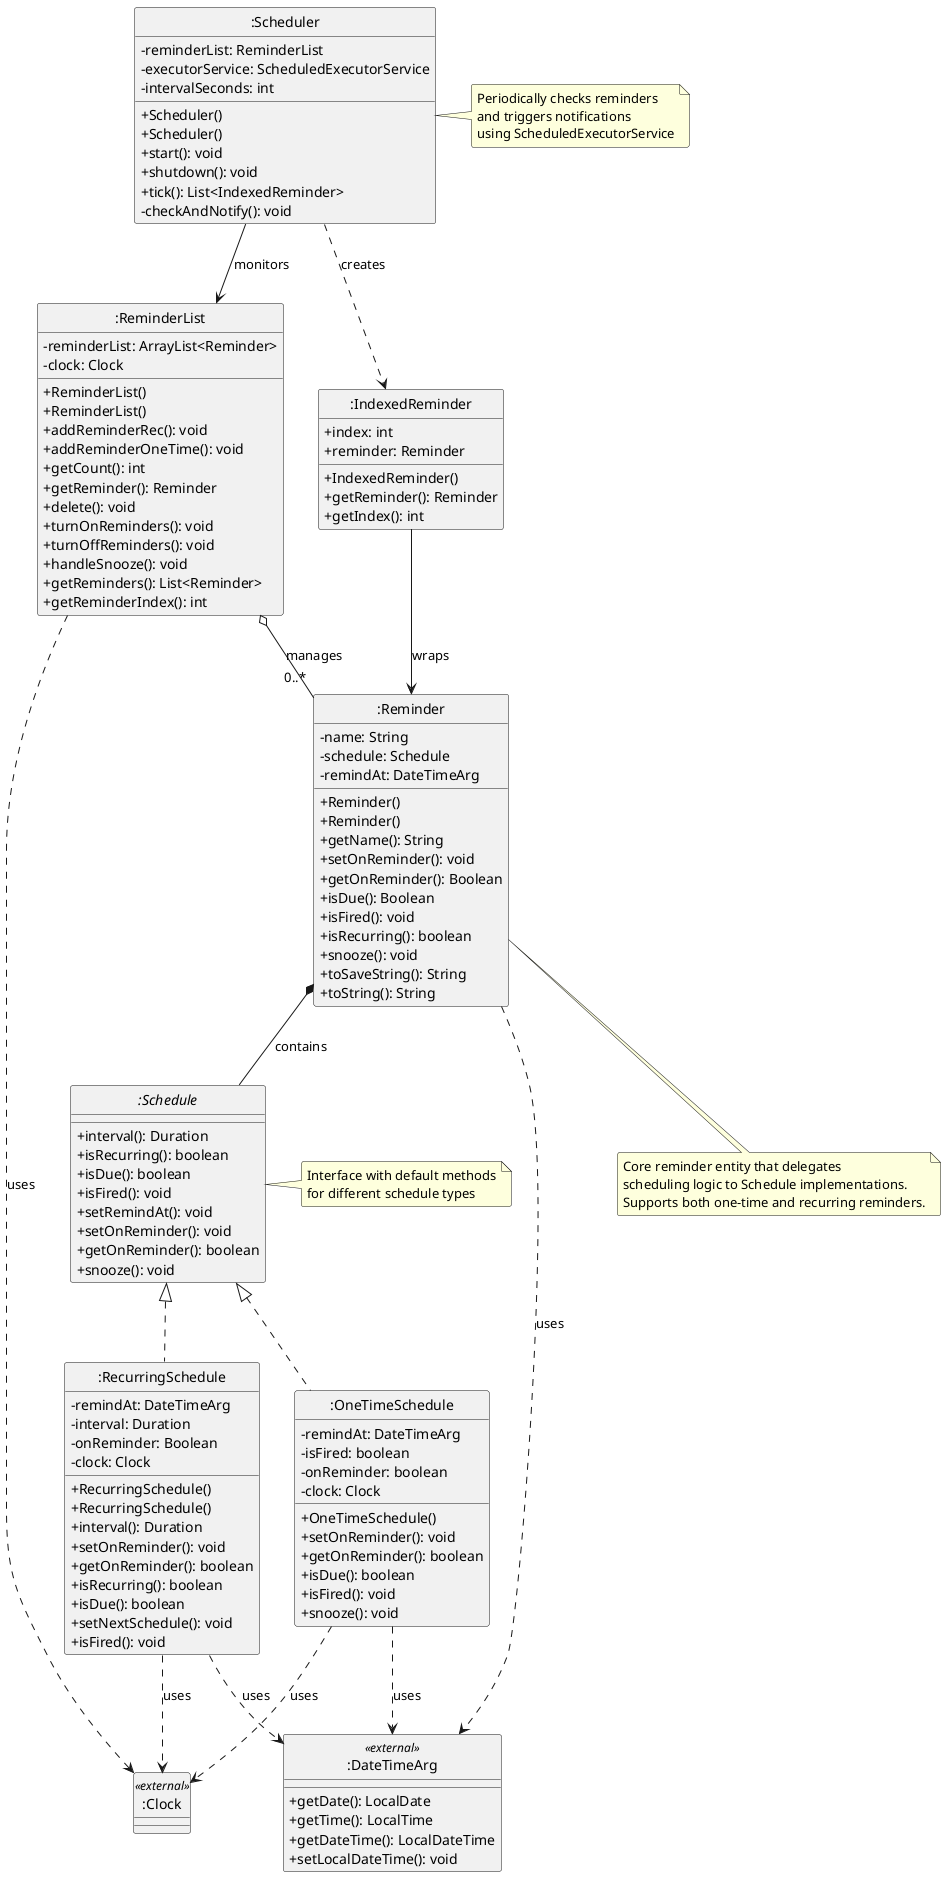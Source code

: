 @startuml ClassDiagram
' Full detailed class diagram
skinparam classAttributeIconSize 0
skinparam roundcorner 5
hide circle

' Interface
interface ":Schedule" {
  + interval(): Duration
  + isRecurring(): boolean
  + isDue(): boolean
  + isFired(): void
  + setRemindAt(): void
  + setOnReminder(): void
  + getOnReminder(): boolean
  + snooze(): void
}

' Schedule Implementations
class ":OneTimeSchedule" {
  - remindAt: DateTimeArg
  - isFired: boolean
  - onReminder: boolean
  - clock: Clock
  + OneTimeSchedule()
  + setOnReminder(): void
  + getOnReminder(): boolean
  + isDue(): boolean
  + isFired(): void
  + snooze(): void
}

class ":RecurringSchedule" {
  - remindAt: DateTimeArg
  - interval: Duration
  - onReminder: Boolean
  - clock: Clock
  + RecurringSchedule()
  + RecurringSchedule()
  + interval(): Duration
  + setOnReminder(): void
  + getOnReminder(): boolean
  + isRecurring(): boolean
  + isDue(): boolean
  + setNextSchedule(): void
  + isFired(): void
}

' Core Classes
class ":Reminder" {
  - name: String
  - schedule: Schedule
  - remindAt: DateTimeArg
  + Reminder()
  + Reminder()
  + getName(): String
  + setOnReminder(): void
  + getOnReminder(): Boolean
  + isDue(): Boolean
  + isFired(): void
  + isRecurring(): boolean
  + snooze(): void
  + toSaveString(): String
  + toString(): String
}

class ":ReminderList" {
  - reminderList: ArrayList<Reminder>
  - clock: Clock
  + ReminderList()
  + ReminderList()
  + addReminderRec(): void
  + addReminderOneTime(): void
  + getCount(): int
  + getReminder(): Reminder
  + delete(): void
  + turnOnReminders(): void
  + turnOffReminders(): void
  + handleSnooze(): void
  + getReminders(): List<Reminder>
  + getReminderIndex(): int
}

class ":Scheduler" {
  - reminderList: ReminderList
  - executorService: ScheduledExecutorService
  - intervalSeconds: int
  + Scheduler()
  + Scheduler()
  + start(): void
  + shutdown(): void
  + tick(): List<IndexedReminder>
  - checkAndNotify(): void
}

class ":IndexedReminder" {
  + index: int
  + reminder: Reminder
  + IndexedReminder()
  + getReminder(): Reminder
  + getIndex(): int
}

' External dependencies
class ":DateTimeArg" <<external>> {
  + getDate(): LocalDate
  + getTime(): LocalTime
  + getDateTime(): LocalDateTime
  + setLocalDateTime(): void
}

class ":Clock" <<external>> {
}

' Relationships
":Schedule" <|.. ":OneTimeSchedule"
":Schedule" <|.. ":RecurringSchedule"

":Reminder" *-- ":Schedule" : contains
":Reminder" ..> ":DateTimeArg" : uses

":ReminderList" o-- "0..*" ":Reminder" : manages
":ReminderList" ..> ":Clock" : uses

":Scheduler" --> ":ReminderList" : monitors
":Scheduler" ..> ":IndexedReminder" : creates

":IndexedReminder" --> ":Reminder" : wraps

":OneTimeSchedule" ..> ":DateTimeArg" : uses
":OneTimeSchedule" ..> ":Clock" : uses
":RecurringSchedule" ..> ":DateTimeArg" : uses
":RecurringSchedule" ..> ":Clock" : uses

note right of ":Schedule"
  Interface with default methods
  for different schedule types
end note

note right of ":Scheduler"
  Periodically checks reminders
  and triggers notifications
  using ScheduledExecutorService
end note

note bottom of ":Reminder"
  Core reminder entity that delegates
  scheduling logic to Schedule implementations.
  Supports both one-time and recurring reminders.
end note

@enduml